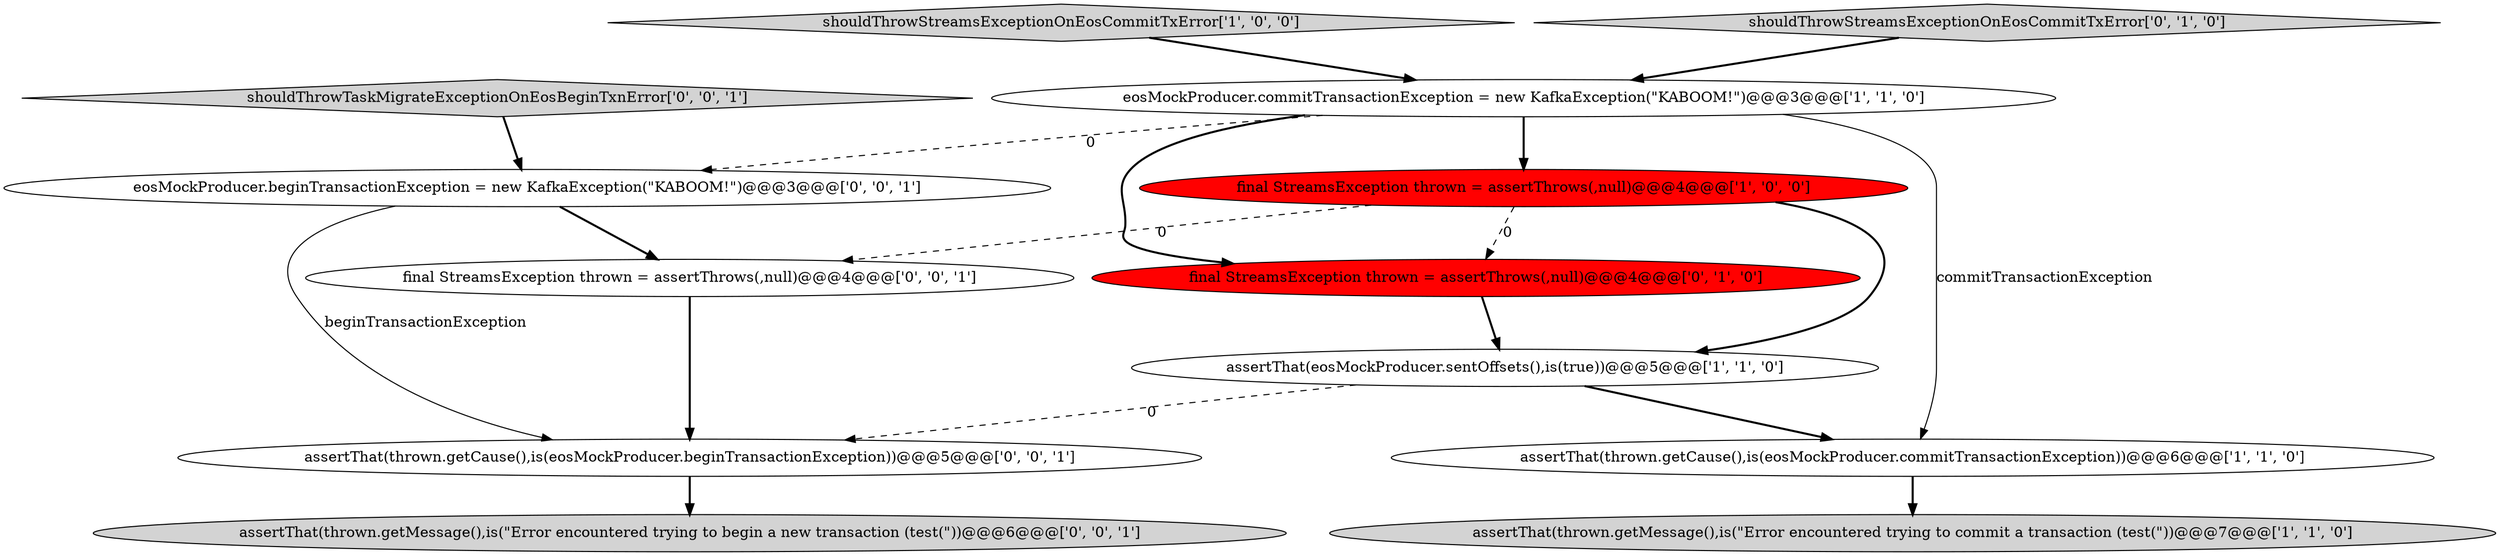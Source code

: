 digraph {
3 [style = filled, label = "assertThat(thrown.getCause(),is(eosMockProducer.commitTransactionException))@@@6@@@['1', '1', '0']", fillcolor = white, shape = ellipse image = "AAA0AAABBB1BBB"];
1 [style = filled, label = "assertThat(thrown.getMessage(),is(\"Error encountered trying to commit a transaction (test(\"))@@@7@@@['1', '1', '0']", fillcolor = lightgray, shape = ellipse image = "AAA0AAABBB1BBB"];
7 [style = filled, label = "final StreamsException thrown = assertThrows(,null)@@@4@@@['0', '1', '0']", fillcolor = red, shape = ellipse image = "AAA1AAABBB2BBB"];
8 [style = filled, label = "assertThat(thrown.getMessage(),is(\"Error encountered trying to begin a new transaction (test(\"))@@@6@@@['0', '0', '1']", fillcolor = lightgray, shape = ellipse image = "AAA0AAABBB3BBB"];
9 [style = filled, label = "shouldThrowTaskMigrateExceptionOnEosBeginTxnError['0', '0', '1']", fillcolor = lightgray, shape = diamond image = "AAA0AAABBB3BBB"];
11 [style = filled, label = "assertThat(thrown.getCause(),is(eosMockProducer.beginTransactionException))@@@5@@@['0', '0', '1']", fillcolor = white, shape = ellipse image = "AAA0AAABBB3BBB"];
10 [style = filled, label = "final StreamsException thrown = assertThrows(,null)@@@4@@@['0', '0', '1']", fillcolor = white, shape = ellipse image = "AAA0AAABBB3BBB"];
4 [style = filled, label = "assertThat(eosMockProducer.sentOffsets(),is(true))@@@5@@@['1', '1', '0']", fillcolor = white, shape = ellipse image = "AAA0AAABBB1BBB"];
2 [style = filled, label = "shouldThrowStreamsExceptionOnEosCommitTxError['1', '0', '0']", fillcolor = lightgray, shape = diamond image = "AAA0AAABBB1BBB"];
5 [style = filled, label = "eosMockProducer.commitTransactionException = new KafkaException(\"KABOOM!\")@@@3@@@['1', '1', '0']", fillcolor = white, shape = ellipse image = "AAA0AAABBB1BBB"];
6 [style = filled, label = "shouldThrowStreamsExceptionOnEosCommitTxError['0', '1', '0']", fillcolor = lightgray, shape = diamond image = "AAA0AAABBB2BBB"];
12 [style = filled, label = "eosMockProducer.beginTransactionException = new KafkaException(\"KABOOM!\")@@@3@@@['0', '0', '1']", fillcolor = white, shape = ellipse image = "AAA0AAABBB3BBB"];
0 [style = filled, label = "final StreamsException thrown = assertThrows(,null)@@@4@@@['1', '0', '0']", fillcolor = red, shape = ellipse image = "AAA1AAABBB1BBB"];
5->7 [style = bold, label=""];
4->3 [style = bold, label=""];
6->5 [style = bold, label=""];
11->8 [style = bold, label=""];
12->10 [style = bold, label=""];
9->12 [style = bold, label=""];
12->11 [style = solid, label="beginTransactionException"];
5->3 [style = solid, label="commitTransactionException"];
7->4 [style = bold, label=""];
5->12 [style = dashed, label="0"];
4->11 [style = dashed, label="0"];
3->1 [style = bold, label=""];
5->0 [style = bold, label=""];
0->7 [style = dashed, label="0"];
0->4 [style = bold, label=""];
0->10 [style = dashed, label="0"];
2->5 [style = bold, label=""];
10->11 [style = bold, label=""];
}
